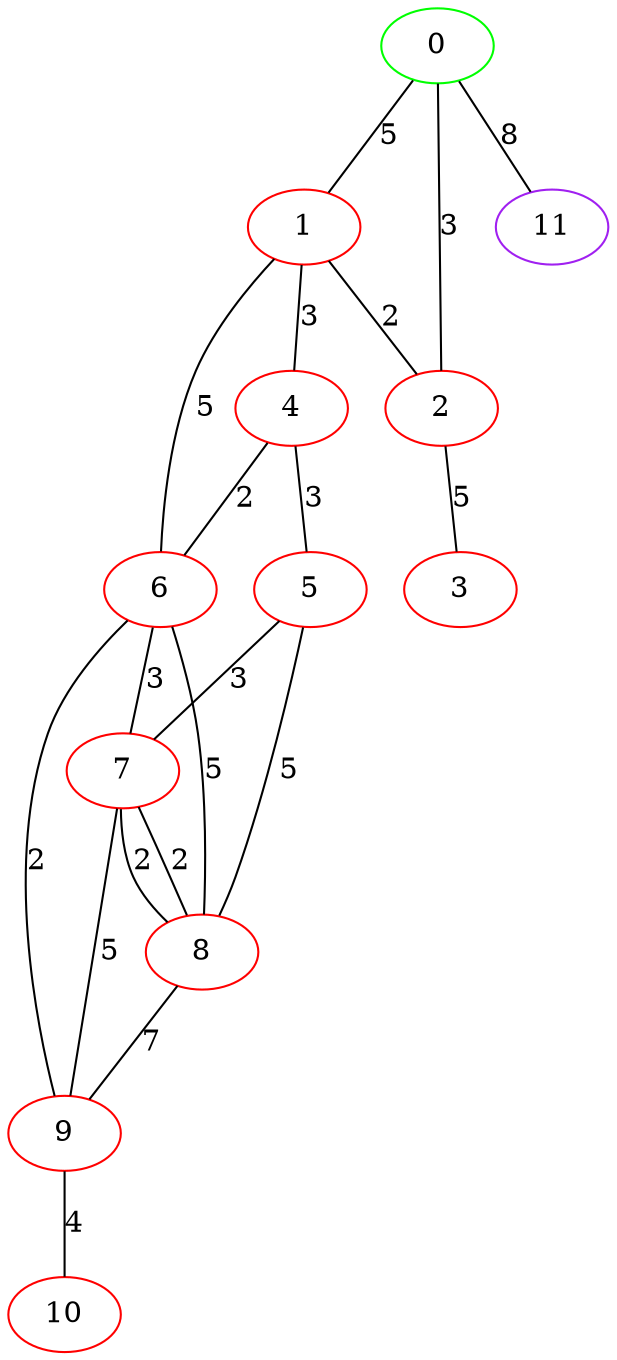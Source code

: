 graph "" {
0 [color=green, weight=2];
1 [color=red, weight=1];
2 [color=red, weight=1];
3 [color=red, weight=1];
4 [color=red, weight=1];
5 [color=red, weight=1];
6 [color=red, weight=1];
7 [color=red, weight=1];
8 [color=red, weight=1];
9 [color=red, weight=1];
10 [color=red, weight=1];
11 [color=purple, weight=4];
0 -- 1  [key=0, label=5];
0 -- 2  [key=0, label=3];
0 -- 11  [key=0, label=8];
1 -- 2  [key=0, label=2];
1 -- 4  [key=0, label=3];
1 -- 6  [key=0, label=5];
2 -- 3  [key=0, label=5];
4 -- 5  [key=0, label=3];
4 -- 6  [key=0, label=2];
5 -- 8  [key=0, label=5];
5 -- 7  [key=0, label=3];
6 -- 8  [key=0, label=5];
6 -- 9  [key=0, label=2];
6 -- 7  [key=0, label=3];
7 -- 8  [key=0, label=2];
7 -- 8  [key=1, label=2];
7 -- 9  [key=0, label=5];
8 -- 9  [key=0, label=7];
9 -- 10  [key=0, label=4];
}
